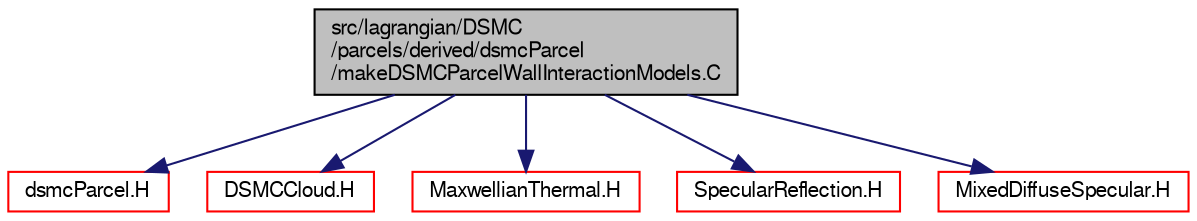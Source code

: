 digraph "src/lagrangian/DSMC/parcels/derived/dsmcParcel/makeDSMCParcelWallInteractionModels.C"
{
  bgcolor="transparent";
  edge [fontname="FreeSans",fontsize="10",labelfontname="FreeSans",labelfontsize="10"];
  node [fontname="FreeSans",fontsize="10",shape=record];
  Node1 [label="src/lagrangian/DSMC\l/parcels/derived/dsmcParcel\l/makeDSMCParcelWallInteractionModels.C",height=0.2,width=0.4,color="black", fillcolor="grey75", style="filled" fontcolor="black"];
  Node1 -> Node2 [color="midnightblue",fontsize="10",style="solid",fontname="FreeSans"];
  Node2 [label="dsmcParcel.H",height=0.2,width=0.4,color="red",URL="$a05962.html"];
  Node1 -> Node3 [color="midnightblue",fontsize="10",style="solid",fontname="FreeSans"];
  Node3 [label="DSMCCloud.H",height=0.2,width=0.4,color="red",URL="$a05958.html"];
  Node1 -> Node4 [color="midnightblue",fontsize="10",style="solid",fontname="FreeSans"];
  Node4 [label="MaxwellianThermal.H",height=0.2,width=0.4,color="red",URL="$a05987.html"];
  Node1 -> Node5 [color="midnightblue",fontsize="10",style="solid",fontname="FreeSans"];
  Node5 [label="SpecularReflection.H",height=0.2,width=0.4,color="red",URL="$a05991.html"];
  Node1 -> Node6 [color="midnightblue",fontsize="10",style="solid",fontname="FreeSans"];
  Node6 [label="MixedDiffuseSpecular.H",height=0.2,width=0.4,color="red",URL="$a05989.html"];
}
